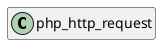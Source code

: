 @startuml
set namespaceSeparator \\
hide members
hide << alias >> circle

class php_http_request
@enduml
